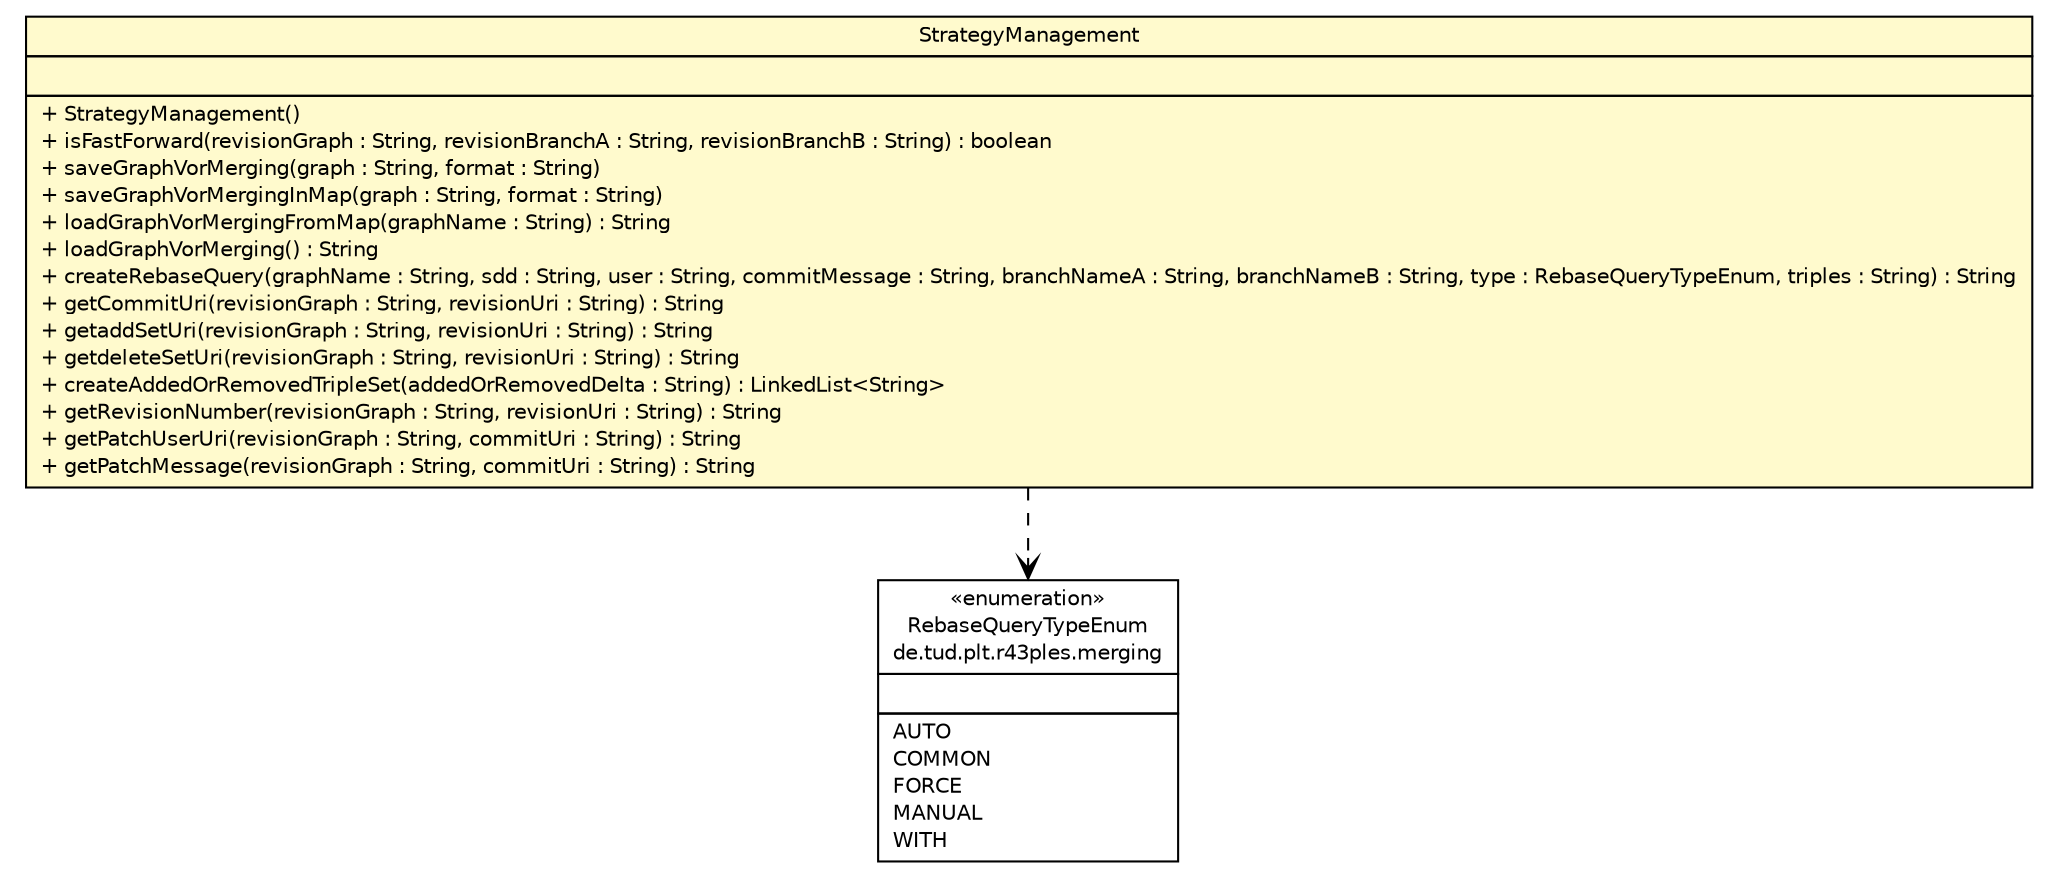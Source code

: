 #!/usr/local/bin/dot
#
# Class diagram 
# Generated by UMLGraph version R5_6-24-gf6e263 (http://www.umlgraph.org/)
#

digraph G {
	edge [fontname="Helvetica",fontsize=10,labelfontname="Helvetica",labelfontsize=10];
	node [fontname="Helvetica",fontsize=10,shape=plaintext];
	nodesep=0.25;
	ranksep=0.5;
	// de.tud.plt.r43ples.merging.RebaseQueryTypeEnum
	c5276 [label=<<table title="de.tud.plt.r43ples.merging.RebaseQueryTypeEnum" border="0" cellborder="1" cellspacing="0" cellpadding="2" port="p" href="../RebaseQueryTypeEnum.html">
		<tr><td><table border="0" cellspacing="0" cellpadding="1">
<tr><td align="center" balign="center"> &#171;enumeration&#187; </td></tr>
<tr><td align="center" balign="center"> RebaseQueryTypeEnum </td></tr>
<tr><td align="center" balign="center"> de.tud.plt.r43ples.merging </td></tr>
		</table></td></tr>
		<tr><td><table border="0" cellspacing="0" cellpadding="1">
<tr><td align="left" balign="left">  </td></tr>
		</table></td></tr>
		<tr><td><table border="0" cellspacing="0" cellpadding="1">
<tr><td align="left" balign="left"> AUTO </td></tr>
<tr><td align="left" balign="left"> COMMON </td></tr>
<tr><td align="left" balign="left"> FORCE </td></tr>
<tr><td align="left" balign="left"> MANUAL </td></tr>
<tr><td align="left" balign="left"> WITH </td></tr>
		</table></td></tr>
		</table>>, URL="../RebaseQueryTypeEnum.html", fontname="Helvetica", fontcolor="black", fontsize=10.0];
	// de.tud.plt.r43ples.merging.management.StrategyManagement
	c5284 [label=<<table title="de.tud.plt.r43ples.merging.management.StrategyManagement" border="0" cellborder="1" cellspacing="0" cellpadding="2" port="p" bgcolor="lemonChiffon" href="./StrategyManagement.html">
		<tr><td><table border="0" cellspacing="0" cellpadding="1">
<tr><td align="center" balign="center"> StrategyManagement </td></tr>
		</table></td></tr>
		<tr><td><table border="0" cellspacing="0" cellpadding="1">
<tr><td align="left" balign="left">  </td></tr>
		</table></td></tr>
		<tr><td><table border="0" cellspacing="0" cellpadding="1">
<tr><td align="left" balign="left"> + StrategyManagement() </td></tr>
<tr><td align="left" balign="left"> + isFastForward(revisionGraph : String, revisionBranchA : String, revisionBranchB : String) : boolean </td></tr>
<tr><td align="left" balign="left"> + saveGraphVorMerging(graph : String, format : String) </td></tr>
<tr><td align="left" balign="left"> + saveGraphVorMergingInMap(graph : String, format : String) </td></tr>
<tr><td align="left" balign="left"> + loadGraphVorMergingFromMap(graphName : String) : String </td></tr>
<tr><td align="left" balign="left"> + loadGraphVorMerging() : String </td></tr>
<tr><td align="left" balign="left"> + createRebaseQuery(graphName : String, sdd : String, user : String, commitMessage : String, branchNameA : String, branchNameB : String, type : RebaseQueryTypeEnum, triples : String) : String </td></tr>
<tr><td align="left" balign="left"> + getCommitUri(revisionGraph : String, revisionUri : String) : String </td></tr>
<tr><td align="left" balign="left"> + getaddSetUri(revisionGraph : String, revisionUri : String) : String </td></tr>
<tr><td align="left" balign="left"> + getdeleteSetUri(revisionGraph : String, revisionUri : String) : String </td></tr>
<tr><td align="left" balign="left"> + createAddedOrRemovedTripleSet(addedOrRemovedDelta : String) : LinkedList&lt;String&gt; </td></tr>
<tr><td align="left" balign="left"> + getRevisionNumber(revisionGraph : String, revisionUri : String) : String </td></tr>
<tr><td align="left" balign="left"> + getPatchUserUri(revisionGraph : String, commitUri : String) : String </td></tr>
<tr><td align="left" balign="left"> + getPatchMessage(revisionGraph : String, commitUri : String) : String </td></tr>
		</table></td></tr>
		</table>>, URL="./StrategyManagement.html", fontname="Helvetica", fontcolor="black", fontsize=10.0];
	// de.tud.plt.r43ples.merging.management.StrategyManagement DEPEND de.tud.plt.r43ples.merging.RebaseQueryTypeEnum
	c5284:p -> c5276:p [taillabel="", label="", headlabel="", fontname="Helvetica", fontcolor="black", fontsize=10.0, color="black", arrowhead=open, style=dashed];
}

